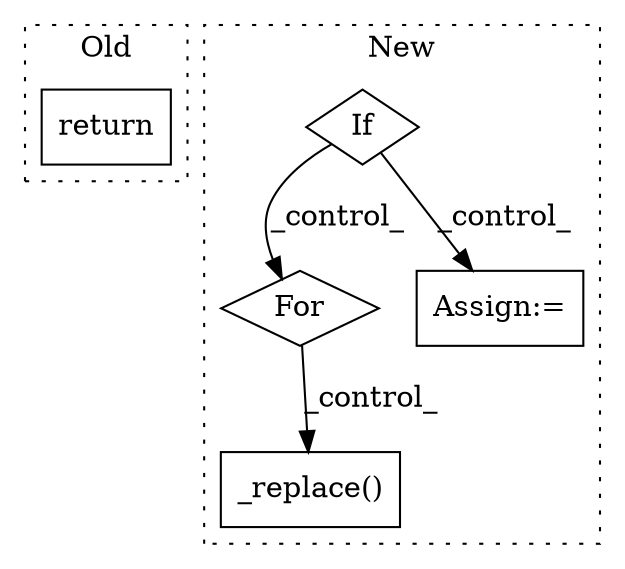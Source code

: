 digraph G {
subgraph cluster0 {
1 [label="return" a="93" s="1577" l="7" shape="box"];
label = "Old";
style="dotted";
}
subgraph cluster1 {
2 [label="_replace()" a="75" s="2381" l="164" shape="box"];
3 [label="If" a="96" s="2173" l="3" shape="diamond"];
4 [label="For" a="107" s="2231,2253" l="4,14" shape="diamond"];
5 [label="Assign:=" a="68" s="2217" l="3" shape="box"];
label = "New";
style="dotted";
}
3 -> 5 [label="_control_"];
3 -> 4 [label="_control_"];
4 -> 2 [label="_control_"];
}